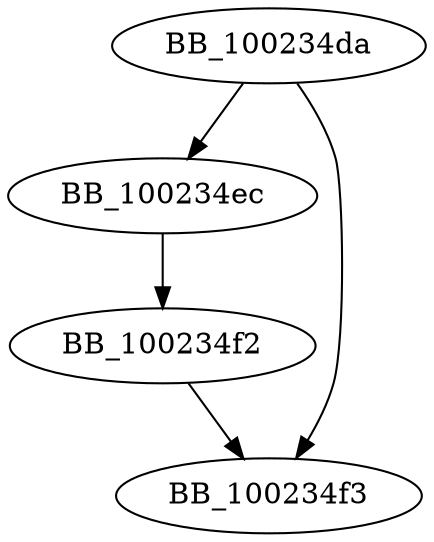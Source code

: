 DiGraph sub_100234DA{
BB_100234da->BB_100234ec
BB_100234da->BB_100234f3
BB_100234ec->BB_100234f2
BB_100234f2->BB_100234f3
}

